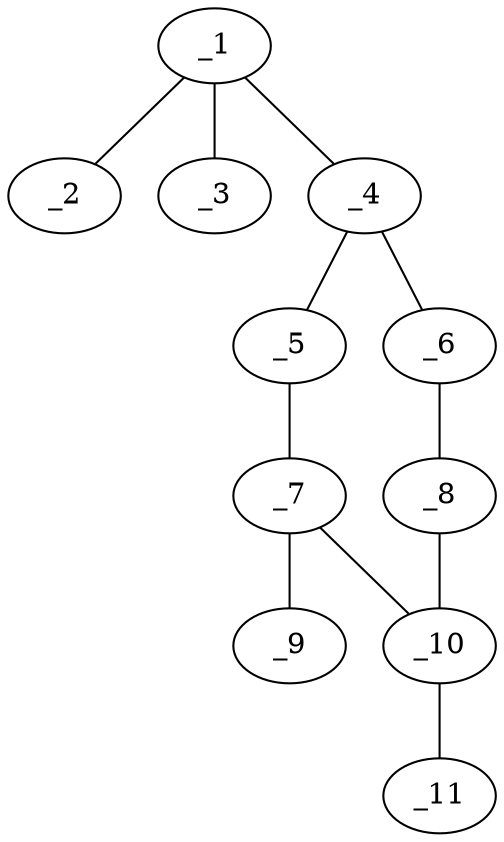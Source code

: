 graph molid66688 {
	_1	 [charge=0,
		chem=1,
		symbol="C  ",
		x="3.7321",
		y="1.75"];
	_2	 [charge=0,
		chem=4,
		symbol="N  ",
		x="4.5981",
		y="2.25"];
	_1 -- _2	 [valence=1];
	_3	 [charge=0,
		chem=2,
		symbol="O  ",
		x="2.866",
		y="2.25"];
	_1 -- _3	 [valence=2];
	_4	 [charge=0,
		chem=1,
		symbol="C  ",
		x="3.7321",
		y="0.75"];
	_1 -- _4	 [valence=1];
	_5	 [charge=0,
		chem=1,
		symbol="C  ",
		x="2.866",
		y="0.25"];
	_4 -- _5	 [valence=2];
	_6	 [charge=0,
		chem=1,
		symbol="C  ",
		x="4.5981",
		y="0.25"];
	_4 -- _6	 [valence=1];
	_7	 [charge=0,
		chem=4,
		symbol="N  ",
		x="2.866",
		y="-0.75"];
	_5 -- _7	 [valence=1];
	_8	 [charge=0,
		chem=1,
		symbol="C  ",
		x="4.5981",
		y="-0.75"];
	_6 -- _8	 [valence=2];
	_9	 [charge=0,
		chem=1,
		symbol="C  ",
		x=2,
		y="-1.25"];
	_7 -- _9	 [valence=1];
	_10	 [charge=0,
		chem=1,
		symbol="C  ",
		x="3.7321",
		y="-1.25"];
	_7 -- _10	 [valence=1];
	_8 -- _10	 [valence=1];
	_11	 [charge=0,
		chem=4,
		symbol="N  ",
		x="3.732",
		y="-2.25"];
	_10 -- _11	 [valence=2];
}
